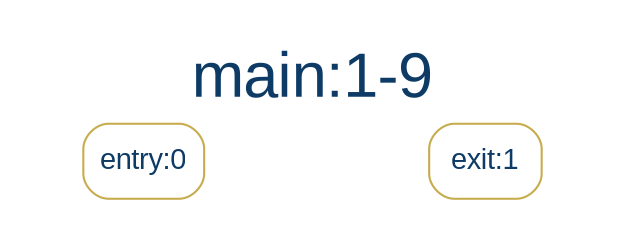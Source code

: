 // main:1-9
digraph "main:1-9" {
    default = "#0D3B66";
    bgcolor = "white";
    color = "#0D3B66";
    fontcolor = "#0D3B66";
    fontname = "arial";
    shape = "ellipse";
    nodesep = "1.5";
    margin = "0.5, 0.2";
    labelloc="t";
    label="main:1-9";
    fontsize=30
    node [color = "#0D3B66", fontcolor = "#0D3B66", fontname = "arial", style = "rounded"];
    0 [label = "entry:0", color = "#C6AC4D", fontcolor = "#0D3B66", fontname = "arial", style = "rounded", shape = "box"];
    1 [label = "exit:1", color = "#C6AC4D", fontcolor = "#0D3B66", fontname = "arial", style = "rounded", shape = "box"];
    
    // Conditional edges
    edge [color = "#F95738", fontcolor = "#F95738", fontname = "arial italic", style = "dashed"];
}